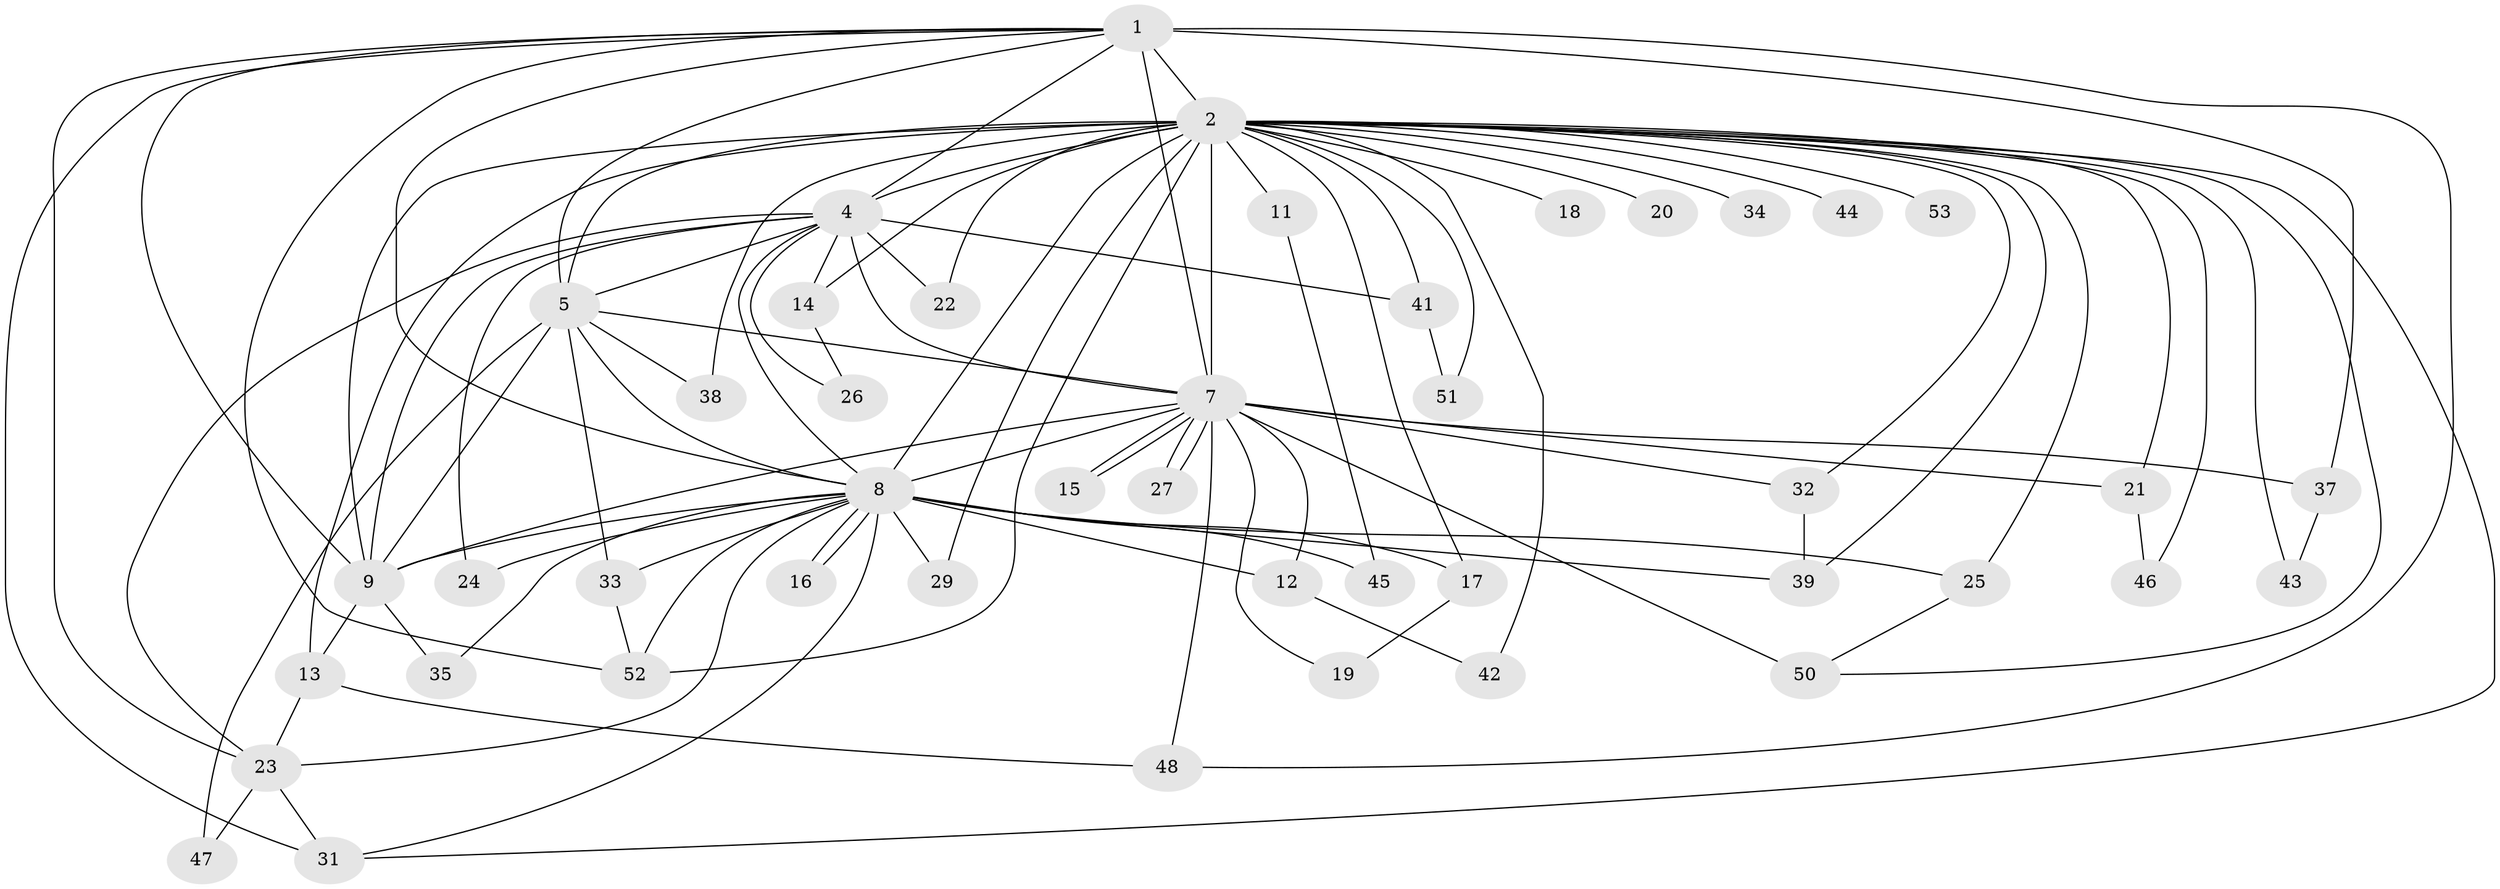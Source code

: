 // original degree distribution, {16: 0.02631578947368421, 15: 0.013157894736842105, 17: 0.013157894736842105, 14: 0.013157894736842105, 22: 0.013157894736842105, 26: 0.02631578947368421, 25: 0.013157894736842105, 13: 0.013157894736842105, 3: 0.14473684210526316, 4: 0.09210526315789473, 2: 0.6052631578947368, 6: 0.013157894736842105, 5: 0.013157894736842105}
// Generated by graph-tools (version 1.1) at 2025/17/03/04/25 18:17:18]
// undirected, 45 vertices, 100 edges
graph export_dot {
graph [start="1"]
  node [color=gray90,style=filled];
  1;
  2 [super="+10+3+75+64+6+40"];
  4;
  5 [super="+49"];
  7 [super="+76+58+66+69+70+62+55+30"];
  8;
  9;
  11;
  12;
  13;
  14 [super="+28"];
  15;
  16;
  17;
  18;
  19;
  20 [super="+60+56"];
  21;
  22;
  23 [super="+73+63"];
  24;
  25 [super="+71"];
  26;
  27;
  29;
  31 [super="+36"];
  32 [super="+57"];
  33;
  34;
  35;
  37;
  38;
  39;
  41;
  42;
  43;
  44;
  45;
  46;
  47;
  48 [super="+72"];
  50;
  51;
  52 [super="+68+74"];
  53;
  1 -- 2 [weight=6];
  1 -- 4;
  1 -- 5;
  1 -- 7;
  1 -- 8;
  1 -- 9;
  1 -- 37;
  1 -- 48;
  1 -- 23;
  1 -- 52;
  1 -- 31;
  2 -- 4 [weight=5];
  2 -- 5 [weight=4];
  2 -- 7 [weight=8];
  2 -- 8 [weight=4];
  2 -- 9 [weight=4];
  2 -- 18 [weight=2];
  2 -- 42;
  2 -- 11 [weight=2];
  2 -- 13;
  2 -- 14 [weight=2];
  2 -- 21;
  2 -- 22;
  2 -- 25 [weight=2];
  2 -- 29;
  2 -- 32;
  2 -- 34 [weight=2];
  2 -- 38;
  2 -- 41;
  2 -- 43;
  2 -- 52;
  2 -- 53 [weight=2];
  2 -- 20 [weight=3];
  2 -- 39;
  2 -- 44;
  2 -- 46;
  2 -- 17;
  2 -- 50;
  2 -- 51;
  2 -- 31;
  4 -- 5;
  4 -- 7;
  4 -- 8;
  4 -- 9;
  4 -- 22;
  4 -- 23;
  4 -- 24;
  4 -- 26;
  4 -- 41;
  4 -- 14;
  5 -- 7 [weight=2];
  5 -- 8;
  5 -- 9 [weight=2];
  5 -- 33;
  5 -- 38;
  5 -- 47;
  7 -- 8 [weight=3];
  7 -- 9 [weight=2];
  7 -- 12;
  7 -- 15;
  7 -- 15;
  7 -- 19;
  7 -- 21;
  7 -- 27;
  7 -- 27;
  7 -- 37;
  7 -- 50 [weight=2];
  7 -- 32;
  7 -- 48;
  8 -- 9;
  8 -- 12;
  8 -- 16;
  8 -- 16;
  8 -- 17;
  8 -- 24;
  8 -- 29;
  8 -- 31;
  8 -- 33;
  8 -- 35;
  8 -- 39;
  8 -- 45;
  8 -- 52;
  8 -- 23;
  8 -- 25;
  9 -- 13;
  9 -- 35;
  11 -- 45;
  12 -- 42;
  13 -- 23;
  13 -- 48;
  14 -- 26;
  17 -- 19;
  21 -- 46;
  23 -- 31;
  23 -- 47;
  25 -- 50;
  32 -- 39;
  33 -- 52;
  37 -- 43;
  41 -- 51;
}
